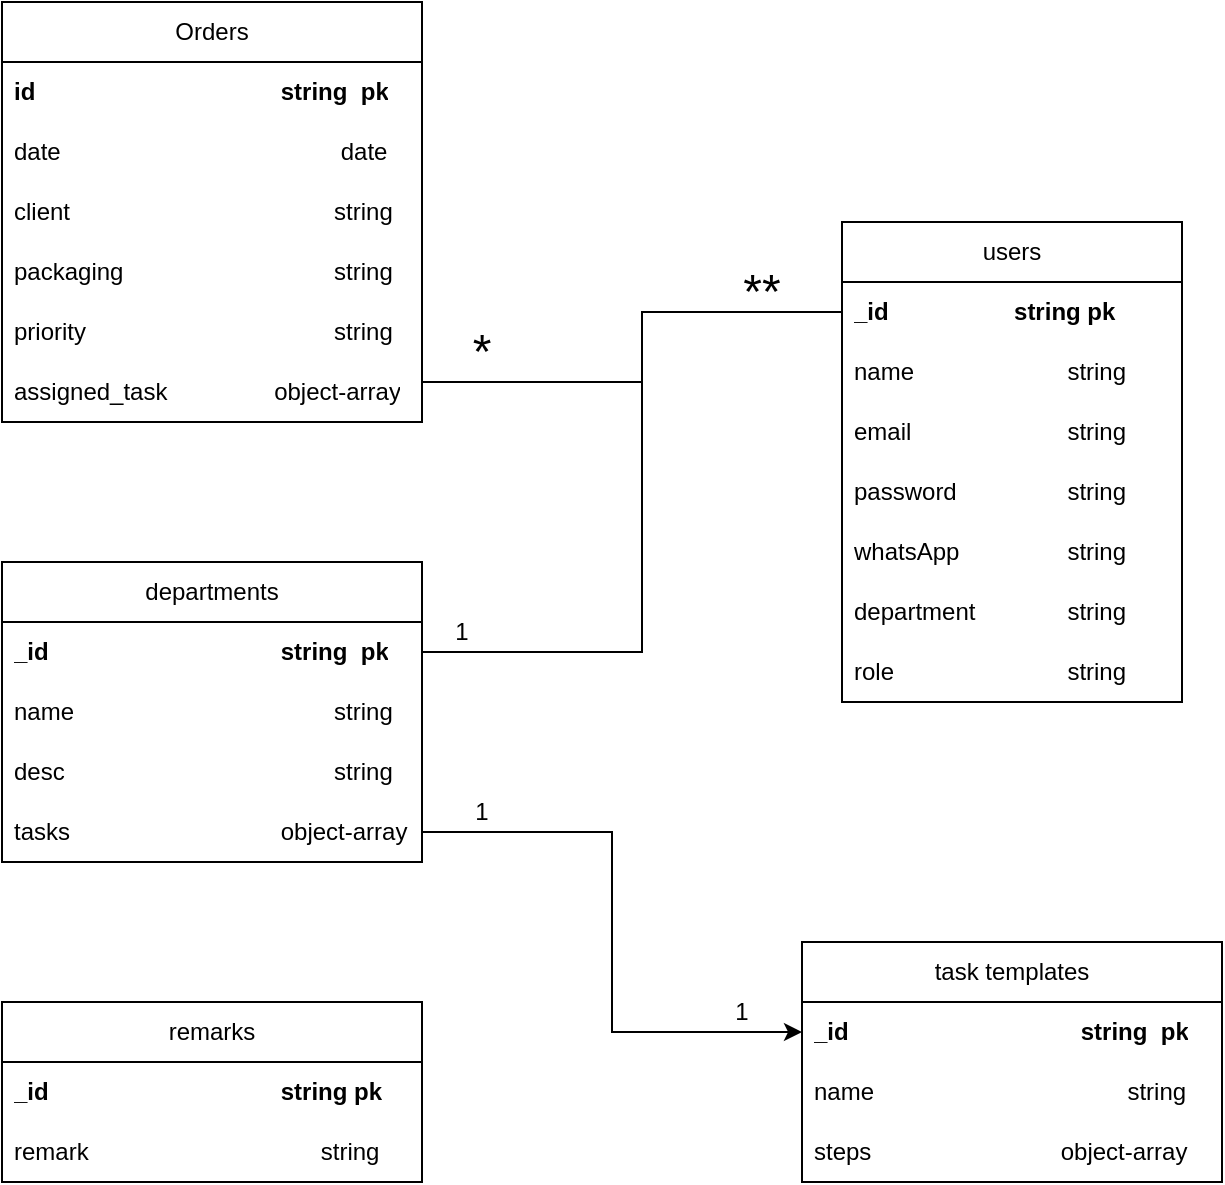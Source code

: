 <mxfile version="21.7.5" type="github" pages="2">
  <diagram id="R2lEEEUBdFMjLlhIrx00" name="Page-1">
    <mxGraphModel dx="1290" dy="574" grid="1" gridSize="10" guides="1" tooltips="1" connect="1" arrows="1" fold="1" page="1" pageScale="1" pageWidth="850" pageHeight="1100" math="0" shadow="0" extFonts="Permanent Marker^https://fonts.googleapis.com/css?family=Permanent+Marker">
      <root>
        <mxCell id="0" />
        <mxCell id="1" parent="0" />
        <mxCell id="F8UVySALFlpBpNZG4UfA-22" value="Orders" style="swimlane;fontStyle=0;childLayout=stackLayout;horizontal=1;startSize=30;horizontalStack=0;resizeParent=1;resizeParentMax=0;resizeLast=0;collapsible=1;marginBottom=0;whiteSpace=wrap;html=1;" parent="1" vertex="1">
          <mxGeometry x="150" y="670" width="210" height="210" as="geometry" />
        </mxCell>
        <mxCell id="F8UVySALFlpBpNZG4UfA-23" value="&lt;b&gt;id&lt;span style=&quot;white-space: pre;&quot;&gt;&#x9;&lt;/span&gt;&lt;span style=&quot;white-space: pre;&quot;&gt;&#x9;&lt;/span&gt;&lt;span style=&quot;white-space: pre;&quot;&gt;&#x9;&lt;/span&gt;&lt;span style=&quot;white-space: pre;&quot;&gt;&#x9;&lt;/span&gt;&lt;span style=&quot;white-space: pre;&quot;&gt;&#x9;&lt;/span&gt;string&amp;nbsp; pk&lt;/b&gt;" style="text;strokeColor=none;fillColor=none;align=left;verticalAlign=middle;spacingLeft=4;spacingRight=4;overflow=hidden;points=[[0,0.5],[1,0.5]];portConstraint=eastwest;rotatable=0;whiteSpace=wrap;html=1;" parent="F8UVySALFlpBpNZG4UfA-22" vertex="1">
          <mxGeometry y="30" width="210" height="30" as="geometry" />
        </mxCell>
        <mxCell id="F8UVySALFlpBpNZG4UfA-24" value="date&lt;span style=&quot;white-space: pre;&quot;&gt;&#x9;&lt;/span&gt;&lt;span style=&quot;white-space: pre;&quot;&gt;&#x9;&lt;/span&gt;&lt;span style=&quot;white-space: pre;&quot;&gt;&#x9;&lt;/span&gt;&lt;span style=&quot;white-space: pre;&quot;&gt;&#x9;&lt;/span&gt;&lt;span style=&quot;white-space: pre;&quot;&gt;&#x9;&lt;/span&gt;&lt;span style=&quot;white-space: pre;&quot;&gt;&#x9;&lt;/span&gt;&amp;nbsp;date" style="text;strokeColor=none;fillColor=none;align=left;verticalAlign=middle;spacingLeft=4;spacingRight=4;overflow=hidden;points=[[0,0.5],[1,0.5]];portConstraint=eastwest;rotatable=0;whiteSpace=wrap;html=1;" parent="F8UVySALFlpBpNZG4UfA-22" vertex="1">
          <mxGeometry y="60" width="210" height="30" as="geometry" />
        </mxCell>
        <mxCell id="F8UVySALFlpBpNZG4UfA-26" value="client&lt;span style=&quot;white-space: pre;&quot;&gt;&#x9;&lt;/span&gt;&lt;span style=&quot;white-space: pre;&quot;&gt;&#x9;&lt;/span&gt;&lt;span style=&quot;white-space: pre;&quot;&gt;&#x9;&lt;/span&gt;&lt;span style=&quot;white-space: pre;&quot;&gt;&#x9;&lt;/span&gt;&lt;span style=&quot;white-space: pre;&quot;&gt;&#x9;&lt;/span&gt;string" style="text;strokeColor=none;fillColor=none;align=left;verticalAlign=middle;spacingLeft=4;spacingRight=4;overflow=hidden;points=[[0,0.5],[1,0.5]];portConstraint=eastwest;rotatable=0;whiteSpace=wrap;html=1;" parent="F8UVySALFlpBpNZG4UfA-22" vertex="1">
          <mxGeometry y="90" width="210" height="30" as="geometry" />
        </mxCell>
        <mxCell id="F8UVySALFlpBpNZG4UfA-27" value="packaging&lt;span style=&quot;&quot;&gt;&lt;span style=&quot;white-space: pre;&quot;&gt;&amp;nbsp;&amp;nbsp;&amp;nbsp;&amp;nbsp;&lt;/span&gt;&lt;/span&gt;&lt;span style=&quot;&quot;&gt;&lt;span style=&quot;white-space: pre;&quot;&gt;&amp;nbsp;&amp;nbsp;&amp;nbsp;&amp;nbsp;&lt;/span&gt;&lt;/span&gt;&lt;span style=&quot;&quot;&gt;&lt;span style=&quot;white-space: pre;&quot;&gt;&amp;nbsp;&amp;nbsp;&amp;nbsp;&amp;nbsp;&lt;/span&gt;&lt;/span&gt;&lt;span style=&quot;&quot;&gt;&lt;span style=&quot;white-space: pre;&quot;&gt;&amp;nbsp;&amp;nbsp;&amp;nbsp;&amp;nbsp;&lt;span style=&quot;white-space: pre;&quot;&gt;&#x9;&lt;/span&gt;&lt;span style=&quot;white-space: pre;&quot;&gt;&#x9;&lt;/span&gt;&lt;/span&gt;&lt;/span&gt;string" style="text;strokeColor=none;fillColor=none;align=left;verticalAlign=middle;spacingLeft=4;spacingRight=4;overflow=hidden;points=[[0,0.5],[1,0.5]];portConstraint=eastwest;rotatable=0;whiteSpace=wrap;html=1;" parent="F8UVySALFlpBpNZG4UfA-22" vertex="1">
          <mxGeometry y="120" width="210" height="30" as="geometry" />
        </mxCell>
        <mxCell id="m9-QmPJvrPLCAcelXVJu-1" value="priority&lt;span style=&quot;&quot;&gt;&lt;span style=&quot;white-space: pre;&quot;&gt;&amp;nbsp;&amp;nbsp;&amp;nbsp;&amp;nbsp;&lt;/span&gt;&lt;/span&gt;&lt;span style=&quot;&quot;&gt;&lt;span style=&quot;white-space: pre;&quot;&gt;&amp;nbsp;&amp;nbsp;&amp;nbsp;&amp;nbsp;&lt;/span&gt;&lt;/span&gt;&lt;span style=&quot;&quot;&gt;&lt;span style=&quot;white-space: pre;&quot;&gt;&amp;nbsp;&amp;nbsp;&amp;nbsp;&amp;nbsp;&lt;/span&gt;&lt;/span&gt;&lt;span style=&quot;&quot;&gt;&lt;span style=&quot;white-space: pre;&quot;&gt;&amp;nbsp;&amp;nbsp;&amp;nbsp;&amp;nbsp;&lt;span style=&quot;white-space: pre;&quot;&gt;&#x9;&lt;/span&gt;&lt;span style=&quot;white-space: pre;&quot;&gt;&#x9;&lt;/span&gt;&lt;span style=&quot;white-space: pre;&quot;&gt;&#x9;&lt;/span&gt;&lt;/span&gt;&lt;/span&gt;string" style="text;strokeColor=none;fillColor=none;align=left;verticalAlign=middle;spacingLeft=4;spacingRight=4;overflow=hidden;points=[[0,0.5],[1,0.5]];portConstraint=eastwest;rotatable=0;whiteSpace=wrap;html=1;" parent="F8UVySALFlpBpNZG4UfA-22" vertex="1">
          <mxGeometry y="150" width="210" height="30" as="geometry" />
        </mxCell>
        <mxCell id="F8UVySALFlpBpNZG4UfA-25" value="assigned_task&lt;span style=&quot;&quot;&gt;&lt;span style=&quot;white-space: pre;&quot;&gt;&amp;nbsp;&amp;nbsp;&amp;nbsp;&amp;nbsp;&lt;/span&gt;&lt;/span&gt;&lt;span style=&quot;&quot;&gt;&lt;span style=&quot;white-space: pre;&quot;&gt;&amp;nbsp;&amp;nbsp;&amp;nbsp;&amp;nbsp;&lt;/span&gt;&lt;/span&gt;&lt;span style=&quot;&quot;&gt;&lt;span style=&quot;white-space: pre;&quot;&gt;&amp;nbsp;&amp;nbsp;&amp;nbsp;&amp;nbsp;&lt;/span&gt;&lt;/span&gt;&lt;span style=&quot;&quot;&gt;&lt;span style=&quot;white-space: pre;&quot;&gt;&amp;nbsp;&amp;nbsp;&amp;nbsp;&amp;nbsp;object-array&lt;/span&gt;&lt;/span&gt;" style="text;strokeColor=none;fillColor=none;align=left;verticalAlign=middle;spacingLeft=4;spacingRight=4;overflow=hidden;points=[[0,0.5],[1,0.5]];portConstraint=eastwest;rotatable=0;whiteSpace=wrap;html=1;" parent="F8UVySALFlpBpNZG4UfA-22" vertex="1">
          <mxGeometry y="180" width="210" height="30" as="geometry" />
        </mxCell>
        <mxCell id="m9-QmPJvrPLCAcelXVJu-3" value="departments" style="swimlane;fontStyle=0;childLayout=stackLayout;horizontal=1;startSize=30;horizontalStack=0;resizeParent=1;resizeParentMax=0;resizeLast=0;collapsible=1;marginBottom=0;whiteSpace=wrap;html=1;" parent="1" vertex="1">
          <mxGeometry x="150" y="950" width="210" height="150" as="geometry" />
        </mxCell>
        <mxCell id="m9-QmPJvrPLCAcelXVJu-4" value="&lt;b&gt;_id&lt;span style=&quot;white-space: pre;&quot;&gt;&#x9;&lt;/span&gt;&lt;span style=&quot;white-space: pre;&quot;&gt;&#x9;&lt;/span&gt;&lt;span style=&quot;white-space: pre;&quot;&gt;&#x9;&lt;/span&gt;&lt;span style=&quot;white-space: pre;&quot;&gt;&#x9;&lt;span style=&quot;white-space: pre;&quot;&gt;&#x9;&lt;/span&gt;&lt;/span&gt;string&amp;nbsp; pk&lt;/b&gt;" style="text;strokeColor=none;fillColor=none;align=left;verticalAlign=middle;spacingLeft=4;spacingRight=4;overflow=hidden;points=[[0,0.5],[1,0.5]];portConstraint=eastwest;rotatable=0;whiteSpace=wrap;html=1;" parent="m9-QmPJvrPLCAcelXVJu-3" vertex="1">
          <mxGeometry y="30" width="210" height="30" as="geometry" />
        </mxCell>
        <mxCell id="m9-QmPJvrPLCAcelXVJu-5" value="name&lt;span style=&quot;white-space: pre;&quot;&gt;&#x9;&lt;/span&gt;&lt;span style=&quot;white-space: pre;&quot;&gt;&#x9;&lt;/span&gt;&lt;span style=&quot;white-space: pre;&quot;&gt;&#x9;&lt;/span&gt;&lt;span style=&quot;white-space: pre;&quot;&gt;&#x9;&lt;span style=&quot;white-space: pre;&quot;&gt;&#x9;&lt;/span&gt;&lt;/span&gt;string" style="text;strokeColor=none;fillColor=none;align=left;verticalAlign=middle;spacingLeft=4;spacingRight=4;overflow=hidden;points=[[0,0.5],[1,0.5]];portConstraint=eastwest;rotatable=0;whiteSpace=wrap;html=1;" parent="m9-QmPJvrPLCAcelXVJu-3" vertex="1">
          <mxGeometry y="60" width="210" height="30" as="geometry" />
        </mxCell>
        <mxCell id="m9-QmPJvrPLCAcelXVJu-6" value="desc&lt;span style=&quot;white-space: pre;&quot;&gt;&#x9;&lt;/span&gt;&lt;span style=&quot;white-space: pre;&quot;&gt;&#x9;&lt;/span&gt;&lt;span style=&quot;white-space: pre;&quot;&gt;&#x9;&lt;/span&gt;&lt;span style=&quot;white-space: pre;&quot;&gt;&#x9;&lt;/span&gt;&lt;span style=&quot;white-space: pre;&quot;&gt;&#x9;&lt;/span&gt;string" style="text;strokeColor=none;fillColor=none;align=left;verticalAlign=middle;spacingLeft=4;spacingRight=4;overflow=hidden;points=[[0,0.5],[1,0.5]];portConstraint=eastwest;rotatable=0;whiteSpace=wrap;html=1;" parent="m9-QmPJvrPLCAcelXVJu-3" vertex="1">
          <mxGeometry y="90" width="210" height="30" as="geometry" />
        </mxCell>
        <mxCell id="m9-QmPJvrPLCAcelXVJu-7" value="tasks&lt;span style=&quot;white-space: pre;&quot;&gt;&#x9;&lt;/span&gt;&lt;span style=&quot;white-space: pre;&quot;&gt;&#x9;&lt;/span&gt;&lt;span style=&quot;white-space: pre;&quot;&gt;&#x9;&lt;/span&gt;&lt;span style=&quot;white-space: pre;&quot;&gt;&#x9;&lt;/span&gt;object-array" style="text;strokeColor=none;fillColor=none;align=left;verticalAlign=middle;spacingLeft=4;spacingRight=4;overflow=hidden;points=[[0,0.5],[1,0.5]];portConstraint=eastwest;rotatable=0;whiteSpace=wrap;html=1;" parent="m9-QmPJvrPLCAcelXVJu-3" vertex="1">
          <mxGeometry y="120" width="210" height="30" as="geometry" />
        </mxCell>
        <mxCell id="m9-QmPJvrPLCAcelXVJu-10" value="users" style="swimlane;fontStyle=0;childLayout=stackLayout;horizontal=1;startSize=30;horizontalStack=0;resizeParent=1;resizeParentMax=0;resizeLast=0;collapsible=1;marginBottom=0;whiteSpace=wrap;html=1;" parent="1" vertex="1">
          <mxGeometry x="570" y="780" width="170" height="240" as="geometry" />
        </mxCell>
        <mxCell id="m9-QmPJvrPLCAcelXVJu-11" value="&lt;b&gt;_id&lt;span style=&quot;white-space: pre;&quot;&gt;&#x9;&lt;/span&gt;&lt;span style=&quot;white-space: pre;&quot;&gt;&#x9;&lt;span style=&quot;white-space: pre;&quot;&gt;&#x9;&lt;/span&gt;&lt;/span&gt;string pk&lt;/b&gt;" style="text;strokeColor=none;fillColor=none;align=left;verticalAlign=middle;spacingLeft=4;spacingRight=4;overflow=hidden;points=[[0,0.5],[1,0.5]];portConstraint=eastwest;rotatable=0;whiteSpace=wrap;html=1;" parent="m9-QmPJvrPLCAcelXVJu-10" vertex="1">
          <mxGeometry y="30" width="170" height="30" as="geometry" />
        </mxCell>
        <mxCell id="m9-QmPJvrPLCAcelXVJu-12" value="name&lt;span style=&quot;white-space: pre;&quot;&gt;&#x9;&lt;/span&gt;&lt;span style=&quot;white-space: pre;&quot;&gt;&#x9;&lt;span style=&quot;white-space: pre;&quot;&gt;&#x9;&lt;/span&gt;&lt;/span&gt;string" style="text;strokeColor=none;fillColor=none;align=left;verticalAlign=middle;spacingLeft=4;spacingRight=4;overflow=hidden;points=[[0,0.5],[1,0.5]];portConstraint=eastwest;rotatable=0;whiteSpace=wrap;html=1;" parent="m9-QmPJvrPLCAcelXVJu-10" vertex="1">
          <mxGeometry y="60" width="170" height="30" as="geometry" />
        </mxCell>
        <mxCell id="m9-QmPJvrPLCAcelXVJu-13" value="email&lt;span style=&quot;white-space: pre;&quot;&gt;&#x9;&lt;/span&gt;&lt;span style=&quot;white-space: pre;&quot;&gt;&#x9;&lt;/span&gt;&lt;span style=&quot;white-space: pre;&quot;&gt;&#x9;&lt;/span&gt;string" style="text;strokeColor=none;fillColor=none;align=left;verticalAlign=middle;spacingLeft=4;spacingRight=4;overflow=hidden;points=[[0,0.5],[1,0.5]];portConstraint=eastwest;rotatable=0;whiteSpace=wrap;html=1;" parent="m9-QmPJvrPLCAcelXVJu-10" vertex="1">
          <mxGeometry y="90" width="170" height="30" as="geometry" />
        </mxCell>
        <mxCell id="m9-QmPJvrPLCAcelXVJu-16" value="password&lt;span style=&quot;white-space: pre;&quot;&gt;&#x9;&lt;/span&gt;&lt;span style=&quot;white-space: pre;&quot;&gt;&#x9;&lt;/span&gt;&lt;span style=&quot;white-space: pre;&quot;&gt;&#x9;&lt;/span&gt;string" style="text;strokeColor=none;fillColor=none;align=left;verticalAlign=middle;spacingLeft=4;spacingRight=4;overflow=hidden;points=[[0,0.5],[1,0.5]];portConstraint=eastwest;rotatable=0;whiteSpace=wrap;html=1;" parent="m9-QmPJvrPLCAcelXVJu-10" vertex="1">
          <mxGeometry y="120" width="170" height="30" as="geometry" />
        </mxCell>
        <mxCell id="m9-QmPJvrPLCAcelXVJu-17" value="whatsApp&lt;span style=&quot;white-space: pre;&quot;&gt;&#x9;&lt;/span&gt;&lt;span style=&quot;white-space: pre;&quot;&gt;&#x9;&lt;/span&gt;string" style="text;strokeColor=none;fillColor=none;align=left;verticalAlign=middle;spacingLeft=4;spacingRight=4;overflow=hidden;points=[[0,0.5],[1,0.5]];portConstraint=eastwest;rotatable=0;whiteSpace=wrap;html=1;" parent="m9-QmPJvrPLCAcelXVJu-10" vertex="1">
          <mxGeometry y="150" width="170" height="30" as="geometry" />
        </mxCell>
        <mxCell id="m9-QmPJvrPLCAcelXVJu-18" value="department&lt;span style=&quot;white-space: pre;&quot;&gt;&#x9;&lt;/span&gt;&lt;span style=&quot;white-space: pre;&quot;&gt;&#x9;&lt;/span&gt;string" style="text;strokeColor=none;fillColor=none;align=left;verticalAlign=middle;spacingLeft=4;spacingRight=4;overflow=hidden;points=[[0,0.5],[1,0.5]];portConstraint=eastwest;rotatable=0;whiteSpace=wrap;html=1;" parent="m9-QmPJvrPLCAcelXVJu-10" vertex="1">
          <mxGeometry y="180" width="170" height="30" as="geometry" />
        </mxCell>
        <mxCell id="m9-QmPJvrPLCAcelXVJu-19" value="role&lt;span style=&quot;white-space: pre;&quot;&gt;&#x9;&lt;/span&gt;&lt;span style=&quot;white-space: pre;&quot;&gt;&#x9;&lt;/span&gt;&lt;span style=&quot;white-space: pre;&quot;&gt;&#x9;&lt;/span&gt;&lt;span style=&quot;white-space: pre;&quot;&gt;&#x9;&lt;/span&gt;string" style="text;strokeColor=none;fillColor=none;align=left;verticalAlign=middle;spacingLeft=4;spacingRight=4;overflow=hidden;points=[[0,0.5],[1,0.5]];portConstraint=eastwest;rotatable=0;whiteSpace=wrap;html=1;" parent="m9-QmPJvrPLCAcelXVJu-10" vertex="1">
          <mxGeometry y="210" width="170" height="30" as="geometry" />
        </mxCell>
        <mxCell id="m9-QmPJvrPLCAcelXVJu-24" value="" style="endArrow=none;html=1;rounded=0;exitX=1;exitY=0.5;exitDx=0;exitDy=0;" parent="1" source="m9-QmPJvrPLCAcelXVJu-4" edge="1">
          <mxGeometry width="50" height="50" relative="1" as="geometry">
            <mxPoint x="470" y="1060" as="sourcePoint" />
            <mxPoint x="470" y="860" as="targetPoint" />
            <Array as="points">
              <mxPoint x="470" y="995" />
            </Array>
          </mxGeometry>
        </mxCell>
        <mxCell id="m9-QmPJvrPLCAcelXVJu-25" value="&lt;font style=&quot;font-size: 24px;&quot;&gt;*&lt;/font&gt;" style="text;html=1;strokeColor=none;fillColor=none;align=center;verticalAlign=middle;whiteSpace=wrap;rounded=0;" parent="1" vertex="1">
          <mxGeometry x="360" y="830" width="60" height="30" as="geometry" />
        </mxCell>
        <mxCell id="m9-QmPJvrPLCAcelXVJu-26" value="&lt;font style=&quot;font-size: 24px;&quot;&gt;**&lt;/font&gt;" style="text;html=1;strokeColor=none;fillColor=none;align=center;verticalAlign=middle;whiteSpace=wrap;rounded=0;" parent="1" vertex="1">
          <mxGeometry x="500" y="800" width="60" height="30" as="geometry" />
        </mxCell>
        <mxCell id="m9-QmPJvrPLCAcelXVJu-27" value="1" style="text;html=1;strokeColor=none;fillColor=none;align=center;verticalAlign=middle;whiteSpace=wrap;rounded=0;" parent="1" vertex="1">
          <mxGeometry x="350" y="970" width="60" height="30" as="geometry" />
        </mxCell>
        <mxCell id="m9-QmPJvrPLCAcelXVJu-28" value="remarks" style="swimlane;fontStyle=0;childLayout=stackLayout;horizontal=1;startSize=30;horizontalStack=0;resizeParent=1;resizeParentMax=0;resizeLast=0;collapsible=1;marginBottom=0;whiteSpace=wrap;html=1;" parent="1" vertex="1">
          <mxGeometry x="150" y="1170" width="210" height="90" as="geometry" />
        </mxCell>
        <mxCell id="m9-QmPJvrPLCAcelXVJu-29" value="&lt;b&gt;_id&lt;span style=&quot;white-space: pre;&quot;&gt;&#x9;&lt;/span&gt;&lt;span style=&quot;white-space: pre;&quot;&gt;&#x9;&lt;/span&gt;&lt;span style=&quot;white-space: pre;&quot;&gt;&#x9;&lt;/span&gt;&lt;span style=&quot;white-space: pre;&quot;&gt;&#x9;&lt;/span&gt;&lt;span style=&quot;white-space: pre;&quot;&gt;&#x9;&lt;/span&gt;string pk&lt;/b&gt;" style="text;strokeColor=none;fillColor=none;align=left;verticalAlign=middle;spacingLeft=4;spacingRight=4;overflow=hidden;points=[[0,0.5],[1,0.5]];portConstraint=eastwest;rotatable=0;whiteSpace=wrap;html=1;" parent="m9-QmPJvrPLCAcelXVJu-28" vertex="1">
          <mxGeometry y="30" width="210" height="30" as="geometry" />
        </mxCell>
        <mxCell id="pWv6yf2mxBpKoq1wI007-3" value="remark&lt;span style=&quot;font-weight: bold; white-space: pre;&quot;&gt;&#x9;&lt;/span&gt;&lt;span style=&quot;font-weight: bold; white-space: pre;&quot;&gt;&#x9;&lt;/span&gt;&lt;span style=&quot;font-weight: bold; white-space: pre;&quot;&gt;&#x9;&lt;/span&gt;&lt;span style=&quot;font-weight: bold; white-space: pre;&quot;&gt;&#x9;&lt;/span&gt;&lt;span style=&quot;white-space: pre;&quot;&gt;&lt;b&gt;&amp;nbsp;     &lt;/b&gt;&lt;/span&gt;string" style="text;strokeColor=none;fillColor=none;align=left;verticalAlign=middle;spacingLeft=4;spacingRight=4;overflow=hidden;points=[[0,0.5],[1,0.5]];portConstraint=eastwest;rotatable=0;whiteSpace=wrap;html=1;" parent="m9-QmPJvrPLCAcelXVJu-28" vertex="1">
          <mxGeometry y="60" width="210" height="30" as="geometry" />
        </mxCell>
        <mxCell id="m9-QmPJvrPLCAcelXVJu-33" value="task templates" style="swimlane;fontStyle=0;childLayout=stackLayout;horizontal=1;startSize=30;horizontalStack=0;resizeParent=1;resizeParentMax=0;resizeLast=0;collapsible=1;marginBottom=0;whiteSpace=wrap;html=1;" parent="1" vertex="1">
          <mxGeometry x="550" y="1140" width="210" height="120" as="geometry" />
        </mxCell>
        <mxCell id="m9-QmPJvrPLCAcelXVJu-34" value="&lt;b&gt;_id&lt;span style=&quot;white-space: pre;&quot;&gt;&#x9;&lt;span style=&quot;white-space: pre;&quot;&gt;&#x9;&lt;/span&gt;&lt;/span&gt;&lt;span style=&quot;white-space: pre;&quot;&gt;&#x9;&lt;/span&gt;&lt;span style=&quot;white-space: pre;&quot;&gt;&#x9;&lt;/span&gt;&lt;span style=&quot;white-space: pre;&quot;&gt;&#x9;&lt;/span&gt;string&amp;nbsp; pk&lt;/b&gt;" style="text;strokeColor=none;fillColor=none;align=left;verticalAlign=middle;spacingLeft=4;spacingRight=4;overflow=hidden;points=[[0,0.5],[1,0.5]];portConstraint=eastwest;rotatable=0;whiteSpace=wrap;html=1;" parent="m9-QmPJvrPLCAcelXVJu-33" vertex="1">
          <mxGeometry y="30" width="210" height="30" as="geometry" />
        </mxCell>
        <mxCell id="m9-QmPJvrPLCAcelXVJu-35" value="name&lt;span style=&quot;white-space: pre;&quot;&gt;&#x9;&lt;/span&gt;&lt;span style=&quot;white-space: pre;&quot;&gt;&#x9;&lt;/span&gt;&lt;span style=&quot;white-space: pre;&quot;&gt;&#x9;&lt;/span&gt;&lt;span style=&quot;white-space: pre;&quot;&gt;&#x9;&amp;nbsp;&lt;/span&gt;&amp;nbsp; &amp;nbsp; &amp;nbsp; string" style="text;strokeColor=none;fillColor=none;align=left;verticalAlign=middle;spacingLeft=4;spacingRight=4;overflow=hidden;points=[[0,0.5],[1,0.5]];portConstraint=eastwest;rotatable=0;whiteSpace=wrap;html=1;" parent="m9-QmPJvrPLCAcelXVJu-33" vertex="1">
          <mxGeometry y="60" width="210" height="30" as="geometry" />
        </mxCell>
        <mxCell id="m9-QmPJvrPLCAcelXVJu-36" value="steps&lt;span style=&quot;&quot;&gt;&lt;span style=&quot;white-space: pre;&quot;&gt;&amp;nbsp;&amp;nbsp;&amp;nbsp;&amp;nbsp;&lt;/span&gt;&lt;/span&gt;&lt;span style=&quot;&quot;&gt;&lt;span style=&quot;white-space: pre;&quot;&gt;&amp;nbsp;&amp;nbsp;&amp;nbsp;&amp;nbsp;&lt;/span&gt;&lt;/span&gt;&lt;span style=&quot;&quot;&gt;&lt;span style=&quot;white-space: pre;&quot;&gt;&amp;nbsp;&amp;nbsp;&amp;nbsp;&amp;nbsp;&lt;/span&gt;&lt;/span&gt;&lt;span style=&quot;&quot;&gt;&lt;span style=&quot;white-space: pre;&quot;&gt;&amp;nbsp;&amp;nbsp;&amp;nbsp;&amp;nbsp;&lt;/span&gt;&lt;/span&gt;&lt;span style=&quot;&quot;&gt;&lt;span style=&quot;white-space: pre;&quot;&gt;&amp;nbsp;&amp;nbsp;&amp;nbsp;&amp;nbsp;&lt;span style=&quot;white-space: pre;&quot;&gt;&#x9;&lt;/span&gt;     &lt;/span&gt;&lt;/span&gt;object-array" style="text;strokeColor=none;fillColor=none;align=left;verticalAlign=middle;spacingLeft=4;spacingRight=4;overflow=hidden;points=[[0,0.5],[1,0.5]];portConstraint=eastwest;rotatable=0;whiteSpace=wrap;html=1;" parent="m9-QmPJvrPLCAcelXVJu-33" vertex="1">
          <mxGeometry y="90" width="210" height="30" as="geometry" />
        </mxCell>
        <mxCell id="m9-QmPJvrPLCAcelXVJu-38" style="edgeStyle=orthogonalEdgeStyle;rounded=0;orthogonalLoop=1;jettySize=auto;html=1;exitX=1;exitY=0.5;exitDx=0;exitDy=0;entryX=0;entryY=0.5;entryDx=0;entryDy=0;" parent="1" source="m9-QmPJvrPLCAcelXVJu-7" target="m9-QmPJvrPLCAcelXVJu-34" edge="1">
          <mxGeometry relative="1" as="geometry">
            <mxPoint x="450" y="1210" as="targetPoint" />
          </mxGeometry>
        </mxCell>
        <mxCell id="m9-QmPJvrPLCAcelXVJu-39" value="1" style="text;html=1;strokeColor=none;fillColor=none;align=center;verticalAlign=middle;whiteSpace=wrap;rounded=0;" parent="1" vertex="1">
          <mxGeometry x="360" y="1060" width="60" height="30" as="geometry" />
        </mxCell>
        <mxCell id="m9-QmPJvrPLCAcelXVJu-40" value="1" style="text;html=1;strokeColor=none;fillColor=none;align=center;verticalAlign=middle;whiteSpace=wrap;rounded=0;" parent="1" vertex="1">
          <mxGeometry x="490" y="1160" width="60" height="30" as="geometry" />
        </mxCell>
        <mxCell id="pWv6yf2mxBpKoq1wI007-1" value="" style="endArrow=none;html=1;rounded=0;exitX=0;exitY=1;exitDx=0;exitDy=0;entryX=0;entryY=0.5;entryDx=0;entryDy=0;" parent="1" source="m9-QmPJvrPLCAcelXVJu-25" target="m9-QmPJvrPLCAcelXVJu-11" edge="1">
          <mxGeometry width="50" height="50" relative="1" as="geometry">
            <mxPoint x="690" y="1030" as="sourcePoint" />
            <mxPoint x="470" y="820" as="targetPoint" />
            <Array as="points">
              <mxPoint x="470" y="860" />
              <mxPoint x="470" y="825" />
            </Array>
          </mxGeometry>
        </mxCell>
      </root>
    </mxGraphModel>
  </diagram>
  <diagram id="KwHu_mfaWXveZmUqD01G" name="Page-2">
    <mxGraphModel dx="2368" dy="1775" grid="1" gridSize="10" guides="1" tooltips="1" connect="1" arrows="1" fold="1" page="1" pageScale="1" pageWidth="850" pageHeight="1100" math="0" shadow="0">
      <root>
        <mxCell id="0" />
        <mxCell id="1" parent="0" />
        <mxCell id="XYAwkKoKCtPydiSoMp42-1" value="" style="whiteSpace=wrap;html=1;aspect=fixed;" vertex="1" parent="1">
          <mxGeometry x="150" y="-520" width="450" height="450" as="geometry" />
        </mxCell>
        <mxCell id="XYAwkKoKCtPydiSoMp42-2" value="" style="whiteSpace=wrap;html=1;aspect=fixed;" vertex="1" parent="1">
          <mxGeometry x="180" y="-440" width="320" height="320" as="geometry" />
        </mxCell>
        <mxCell id="XYAwkKoKCtPydiSoMp42-3" value="" style="whiteSpace=wrap;html=1;aspect=fixed;" vertex="1" parent="1">
          <mxGeometry x="230" y="-395" width="240" height="240" as="geometry" />
        </mxCell>
        <mxCell id="XYAwkKoKCtPydiSoMp42-6" value="Backend" style="rounded=1;whiteSpace=wrap;html=1;" vertex="1" parent="1">
          <mxGeometry x="300" y="-300" width="120" height="60" as="geometry" />
        </mxCell>
        <mxCell id="XYAwkKoKCtPydiSoMp42-12" value="" style="endArrow=classic;startArrow=classic;html=1;rounded=0;entryX=0.06;entryY=0.5;entryDx=0;entryDy=0;entryPerimeter=0;" edge="1" parent="1" target="XYAwkKoKCtPydiSoMp42-48">
          <mxGeometry width="50" height="50" relative="1" as="geometry">
            <mxPoint x="414" y="-241" as="sourcePoint" />
            <mxPoint x="509" y="-164" as="targetPoint" />
            <Array as="points">
              <mxPoint x="414" y="-241" />
              <mxPoint x="414" y="-165" />
            </Array>
          </mxGeometry>
        </mxCell>
        <mxCell id="XYAwkKoKCtPydiSoMp42-13" value="" style="endArrow=classic;startArrow=classic;html=1;rounded=0;entryX=0.02;entryY=0.605;entryDx=0;entryDy=0;entryPerimeter=0;exitX=0.923;exitY=0.027;exitDx=0;exitDy=0;exitPerimeter=0;" edge="1" parent="1" source="XYAwkKoKCtPydiSoMp42-6">
          <mxGeometry width="50" height="50" relative="1" as="geometry">
            <mxPoint x="290" y="-240" as="sourcePoint" />
            <mxPoint x="511.6" y="-381.6" as="targetPoint" />
            <Array as="points">
              <mxPoint x="410" y="-382" />
            </Array>
          </mxGeometry>
        </mxCell>
        <mxCell id="XYAwkKoKCtPydiSoMp42-14" value="" style="endArrow=classic;html=1;rounded=0;entryX=0;entryY=0.5;entryDx=0;entryDy=0;" edge="1" parent="1">
          <mxGeometry width="50" height="50" relative="1" as="geometry">
            <mxPoint x="220" y="-270" as="sourcePoint" />
            <mxPoint x="300" y="-268" as="targetPoint" />
            <Array as="points" />
          </mxGeometry>
        </mxCell>
        <mxCell id="XYAwkKoKCtPydiSoMp42-15" value="Internet Gateway" style="ellipse;whiteSpace=wrap;html=1;aspect=fixed;" vertex="1" parent="1">
          <mxGeometry x="140" y="-320" width="90" height="90" as="geometry" />
        </mxCell>
        <mxCell id="XYAwkKoKCtPydiSoMp42-16" value="" style="verticalLabelPosition=bottom;verticalAlign=top;html=1;shadow=0;dashed=0;strokeWidth=1;shape=mxgraph.android.phone2;strokeColor=#c0c0c0;" vertex="1" parent="1">
          <mxGeometry x="10" y="-450" width="40" height="80" as="geometry" />
        </mxCell>
        <mxCell id="XYAwkKoKCtPydiSoMp42-17" value="Mobile view" style="text;html=1;align=center;verticalAlign=middle;resizable=0;points=[];autosize=1;strokeColor=none;fillColor=none;" vertex="1" parent="1">
          <mxGeometry x="-15" y="-370" width="90" height="30" as="geometry" />
        </mxCell>
        <mxCell id="XYAwkKoKCtPydiSoMp42-18" value="" style="verticalLabelPosition=bottom;verticalAlign=top;html=1;shadow=0;dashed=0;strokeWidth=1;shape=mxgraph.android.tab2;strokeColor=#c0c0c0;direction=north;" vertex="1" parent="1">
          <mxGeometry x="-32.5" y="-190" width="125" height="80" as="geometry" />
        </mxCell>
        <mxCell id="XYAwkKoKCtPydiSoMp42-19" value="" style="endArrow=classic;html=1;rounded=0;exitX=1.01;exitY=0.645;exitDx=0;exitDy=0;exitPerimeter=0;entryX=0.002;entryY=0.591;entryDx=0;entryDy=0;entryPerimeter=0;" edge="1" parent="1" source="XYAwkKoKCtPydiSoMp42-16" target="XYAwkKoKCtPydiSoMp42-15">
          <mxGeometry width="50" height="50" relative="1" as="geometry">
            <mxPoint x="60" y="-240" as="sourcePoint" />
            <mxPoint x="110" y="-290" as="targetPoint" />
            <Array as="points">
              <mxPoint x="90" y="-398" />
              <mxPoint x="90" y="-267" />
            </Array>
          </mxGeometry>
        </mxCell>
        <mxCell id="XYAwkKoKCtPydiSoMp42-20" value="" style="endArrow=none;html=1;rounded=0;" edge="1" parent="1">
          <mxGeometry width="50" height="50" relative="1" as="geometry">
            <mxPoint x="90" y="-150" as="sourcePoint" />
            <mxPoint x="120" y="-269" as="targetPoint" />
            <Array as="points">
              <mxPoint x="120" y="-150" />
            </Array>
          </mxGeometry>
        </mxCell>
        <mxCell id="XYAwkKoKCtPydiSoMp42-21" value="Desktop view" style="text;html=1;align=center;verticalAlign=middle;resizable=0;points=[];autosize=1;strokeColor=none;fillColor=none;" vertex="1" parent="1">
          <mxGeometry x="-15" y="-107" width="90" height="30" as="geometry" />
        </mxCell>
        <mxCell id="XYAwkKoKCtPydiSoMp42-22" value="Internet Gateway" style="ellipse;whiteSpace=wrap;html=1;aspect=fixed;" vertex="1" parent="1">
          <mxGeometry x="313" y="-155" width="90" height="90" as="geometry" />
        </mxCell>
        <mxCell id="XYAwkKoKCtPydiSoMp42-26" style="edgeStyle=orthogonalEdgeStyle;rounded=0;orthogonalLoop=1;jettySize=auto;html=1;entryX=0.5;entryY=1;entryDx=0;entryDy=0;" edge="1" parent="1" target="XYAwkKoKCtPydiSoMp42-22">
          <mxGeometry relative="1" as="geometry">
            <mxPoint x="350" y="-40" as="targetPoint" />
            <mxPoint x="310" y="80.067" as="sourcePoint" />
          </mxGeometry>
        </mxCell>
        <mxCell id="XYAwkKoKCtPydiSoMp42-27" value="&amp;nbsp;Woocomerce" style="rounded=0;whiteSpace=wrap;html=1;" vertex="1" parent="1">
          <mxGeometry x="420" y="50" width="120" height="60" as="geometry" />
        </mxCell>
        <mxCell id="XYAwkKoKCtPydiSoMp42-28" value="Zoho Books" style="rounded=0;whiteSpace=wrap;html=1;" vertex="1" parent="1">
          <mxGeometry x="190" y="52" width="120" height="60" as="geometry" />
        </mxCell>
        <mxCell id="XYAwkKoKCtPydiSoMp42-31" value="" style="endArrow=none;html=1;rounded=0;entryX=0;entryY=0.5;entryDx=0;entryDy=0;" edge="1" parent="1" target="XYAwkKoKCtPydiSoMp42-27">
          <mxGeometry width="50" height="50" relative="1" as="geometry">
            <mxPoint x="350" y="80" as="sourcePoint" />
            <mxPoint x="360" y="-200" as="targetPoint" />
            <Array as="points" />
          </mxGeometry>
        </mxCell>
        <mxCell id="XYAwkKoKCtPydiSoMp42-34" value="" style="endArrow=classic;html=1;rounded=0;entryX=0.5;entryY=1;entryDx=0;entryDy=0;exitX=0.5;exitY=0;exitDx=0;exitDy=0;" edge="1" parent="1" source="XYAwkKoKCtPydiSoMp42-22" target="XYAwkKoKCtPydiSoMp42-6">
          <mxGeometry width="50" height="50" relative="1" as="geometry">
            <mxPoint x="480" y="-190" as="sourcePoint" />
            <mxPoint x="530" y="-240" as="targetPoint" />
            <Array as="points">
              <mxPoint x="360" y="-220" />
            </Array>
          </mxGeometry>
        </mxCell>
        <mxCell id="XYAwkKoKCtPydiSoMp42-36" value="" style="outlineConnect=0;dashed=0;verticalLabelPosition=bottom;verticalAlign=top;align=center;html=1;shape=mxgraph.aws3.cloud_2;fillColor=#F58534;gradientColor=none;" vertex="1" parent="1">
          <mxGeometry x="147.5" y="-520" width="42.5" height="40" as="geometry" />
        </mxCell>
        <mxCell id="XYAwkKoKCtPydiSoMp42-37" value="" style="outlineConnect=0;dashed=0;verticalLabelPosition=bottom;verticalAlign=top;align=center;html=1;shape=mxgraph.aws3.virtual_private_cloud;fillColor=#F58534;gradientColor=none;" vertex="1" parent="1">
          <mxGeometry x="180" y="-440" width="46.5" height="30" as="geometry" />
        </mxCell>
        <mxCell id="XYAwkKoKCtPydiSoMp42-40" value="EC2" style="text;html=1;strokeColor=none;fillColor=none;align=left;verticalAlign=middle;whiteSpace=wrap;rounded=0;" vertex="1" parent="1">
          <mxGeometry x="264.5" y="-396" width="138" height="30" as="geometry" />
        </mxCell>
        <mxCell id="XYAwkKoKCtPydiSoMp42-41" value="AWS Cloud" style="text;html=1;strokeColor=none;fillColor=none;align=center;verticalAlign=middle;whiteSpace=wrap;rounded=0;" vertex="1" parent="1">
          <mxGeometry x="186.5" y="-515" width="85.5" height="30" as="geometry" />
        </mxCell>
        <mxCell id="XYAwkKoKCtPydiSoMp42-42" value="VPC" style="text;html=1;strokeColor=none;fillColor=none;align=left;verticalAlign=middle;whiteSpace=wrap;rounded=0;" vertex="1" parent="1">
          <mxGeometry x="228.5" y="-435" width="85.5" height="30" as="geometry" />
        </mxCell>
        <mxCell id="XYAwkKoKCtPydiSoMp42-43" value="" style="outlineConnect=0;dashed=0;verticalLabelPosition=bottom;verticalAlign=top;align=center;html=1;shape=mxgraph.aws3.vpc_nat_gateway;fillColor=#F58534;gradientColor=none;" vertex="1" parent="1">
          <mxGeometry x="140" y="-320" width="90" height="90" as="geometry" />
        </mxCell>
        <mxCell id="XYAwkKoKCtPydiSoMp42-44" value="" style="outlineConnect=0;dashed=0;verticalLabelPosition=bottom;verticalAlign=top;align=center;html=1;shape=mxgraph.aws3.vpc_nat_gateway;fillColor=#F58534;gradientColor=none;" vertex="1" parent="1">
          <mxGeometry x="313" y="-155" width="90" height="90" as="geometry" />
        </mxCell>
        <mxCell id="XYAwkKoKCtPydiSoMp42-45" value="" style="outlineConnect=0;dashed=0;verticalLabelPosition=bottom;verticalAlign=top;align=center;html=1;shape=mxgraph.aws3.ec2;fillColor=#F58534;gradientColor=none;" vertex="1" parent="1">
          <mxGeometry x="228.5" y="-395" width="31.5" height="30" as="geometry" />
        </mxCell>
        <mxCell id="XYAwkKoKCtPydiSoMp42-46" value="" style="outlineConnect=0;dashed=0;verticalLabelPosition=bottom;verticalAlign=top;align=center;html=1;shape=mxgraph.aws3.db_on_instance;fillColor=#F58534;gradientColor=none;" vertex="1" parent="1">
          <mxGeometry x="510" y="-430" width="80" height="80" as="geometry" />
        </mxCell>
        <mxCell id="XYAwkKoKCtPydiSoMp42-47" value="AWS Document DB" style="text;html=1;strokeColor=none;fillColor=none;align=center;verticalAlign=middle;whiteSpace=wrap;rounded=0;" vertex="1" parent="1">
          <mxGeometry x="520" y="-470" width="60" height="30" as="geometry" />
        </mxCell>
        <mxCell id="XYAwkKoKCtPydiSoMp42-48" value="" style="outlineConnect=0;dashed=0;verticalLabelPosition=bottom;verticalAlign=top;align=center;html=1;shape=mxgraph.aws3.bucket;fillColor=#F28C28;gradientColor=none;" vertex="1" parent="1">
          <mxGeometry x="509" y="-210" width="80" height="90" as="geometry" />
        </mxCell>
        <mxCell id="XYAwkKoKCtPydiSoMp42-49" value="AWS S3" style="text;html=1;strokeColor=none;fillColor=none;align=center;verticalAlign=middle;whiteSpace=wrap;rounded=0;" vertex="1" parent="1">
          <mxGeometry x="520" y="-240" width="60" height="30" as="geometry" />
        </mxCell>
      </root>
    </mxGraphModel>
  </diagram>
</mxfile>
